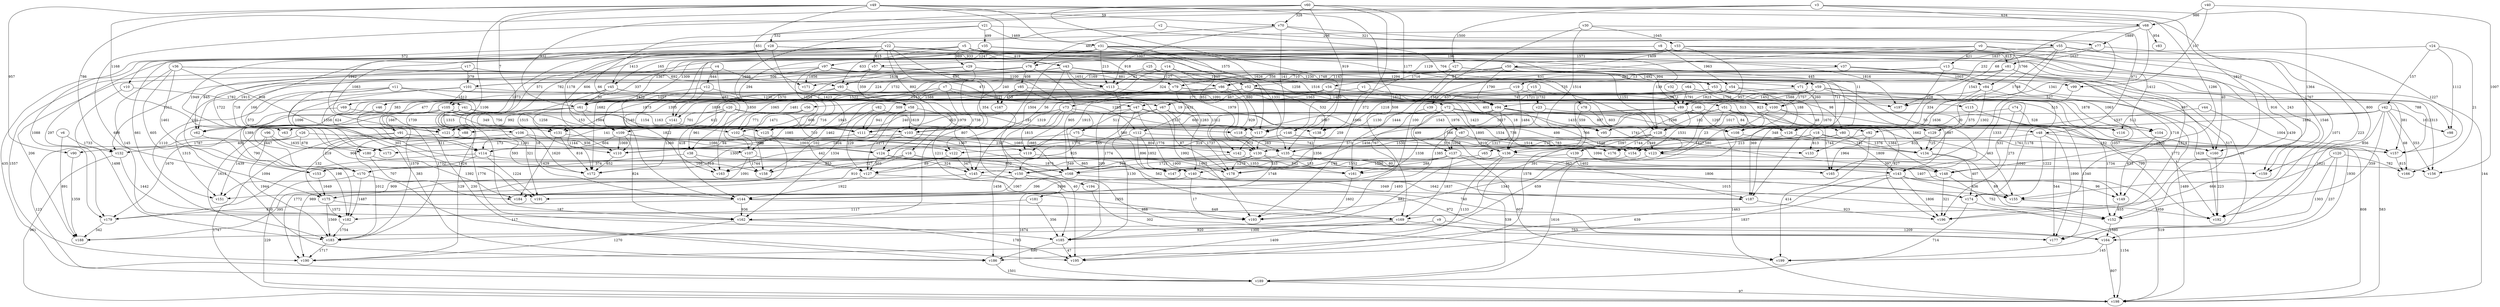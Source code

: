 digraph G {
	v11->v151 [label=1110]
	v182->v183 [label=1754]
	v107->v151 [label=1091]
	v170->v182 [label=1487]
	v50->v152 [label=517]
	v42->v109 [label=20]
	v75->v134 [label=576]
	v53->v108 [label=188]
	v51->v128 [label=182]
	v24->v166 [label=21]
	v45->v61 [label=50]
	v92->v199 [label=414]
	v36->v121 [label=908]
	v16->v147 [label=1875]
	v180->v184 [label=1392]
	v8->v81 [label=813]
	v69->v151 [label=1315]
	v150->v191 [label=1067]
	v122->v145 [label=347]
	v54->v187 [label=369]
	v43->v62 [label=1913]
	v71->v176 [label=1670]
	v152->v164 [label=1580]
	v128->v155 [label=397]
	v72->v176 [label=738]
	v26->v135 [label=1291]
	v120->v164 [label=237]
	v150->v189 [label=1674]
	v73->v88 [label=1471]
	v174->v189 [label=714]
	v67->v88 [label=240]
	v168->v174 [label=1642]
	v51->v198 [label=1463]
	v47->v165 [label=1744]
	v59->v100 [label=1260]
	v18->v123 [label=213]
	v22->v131 [label=571]
	v82->v117 [label=181]
	v85->v197 [label=1612]
	v31->v189 [label=435]
	v3->v68 [label=634]
	v146->v176 [label=1910]
	v114->v143 [label=842]
	v22->v57 [label=615]
	v61->v190 [label=129]
	v17->v62 [label=845]
	v112->v147 [label=896]
	v74->v111 [label=1543]
	v27->v34 [label=1716]
	v115->v152 [label=1734]
	v181->v182 [label=1117]
	v55->v76 [label=1837]
	v31->v179 [label=297]
	v59->v174 [label=1178]
	v35->v199 [label=16]
	v79->v107 [label=1945]
	v105->v117 [label=1154]
	v89->v117 [label=1817]
	v97->v161 [label=1312]
	v131->v176 [label=1085]
	v29->v53 [label=1230]
	v26->v189 [label=123]
	v67->v111 [label=923]
	v3->v163 [label=66]
	v103->v163 [label=442]
	v155->v192 [label=1959]
	v34->v116 [label=515]
	v114->v153 [label=1424]
	v136->v159 [label=1040]
	v31->v37 [label=1571]
	v100->v129 [label=48]
	v19->v136 [label=1484]
	v86->v103 [label=1504]
	v129->v134 [label=725]
	v123->v162 [label=1343]
	v170->v198 [label=229]
	v60->v117 [label=919]
	v70->v76 [label=485]
	v52->v72 [label=1400]
	v76->v168 [label=905]
	v77->v81 [label=1637]
	v78->v95 [label=559]
	v112->v145 [label=1774]
	v130->v168 [label=1721]
	v5->v182 [label=661]
	v153->v175 [label=1649]
	v105->v118 [label=1258]
	v141->v155 [label=463]
	v106->v124 [label=1086]
	v109->v110 [label=1069]
	v43->v86 [label=1127]
	v14->v73 [label=324]
	v115->v129 [label=575]
	v2->v55 [label=206]
	v60->v132 [label=786]
	v50->v52 [label=84]
	v36->v182 [label=145]
	v11->v191 [label=301]
	v31->v109 [label=337]
	v58->v103 [label=1619]
	v48->v157 [label=1860]
	v55->v155 [label=1546]
	v96->v173 [label=1635]
	v92->v165 [label=1964]
	v40->v99 [label=107]
	v137->v147 [label=149]
	v43->v94 [label=1516]
	v61->v118 [label=1163]
	v8->v61 [label=1367]
	v71->v100 [label=1757]
	v4->v47 [label=471]
	v0->v39 [label=631]
	v72->v164 [label=1930]
	v175->v193 [label=187]
	v106->v172 [label=1620]
	v49->v70 [label=59]
	v68->v197 [label=68]
	v5->v135 [label=1331]
	v27->v86 [label=710]
	v84->v104 [label=1063]
	v80->v134 [label=1376]
	v148->v152 [label=752]
	v42->v152 [label=359]
	v3->v27 [label=1500]
	v146->v190 [label=989]
	v25->v142 [label=1979]
	v65->v147 [label=1552]
	v31->v113 [label=213]
	v164->v199 [label=145]
	v47->v121 [label=716]
	v49->v171 [label=651]
	v7->v115 [label=1091]
	v76->v85 [label=408]
	v105->v170 [label=1447]
	v7->v136 [label=18]
	v40->v156 [label=1007]
	v29->v198 [label=1489]
	v144->v179 [label=910]
	v61->v172 [label=1144]
	v30->v136 [label=1514]
	v139->v140 [label=1500]
	v91->v148 [label=1094]
	v12->v58 [label=1230]
	v5->v198 [label=144]
	v47->v178 [label=87]
	v140->v175 [label=1996]
	v60->v193 [label=372]
	v42->v95 [label=1537]
	v35->v97 [label=1247]
	v50->v156 [label=313]
	v102->v124 [label=1003]
	v108->v185 [label=659]
	v136->v189 [label=539]
	v96->v183 [label=1944]
	v118->v135 [label=283]
	v15->v138 [label=1218]
	v11->v67 [label=482]
	v3->v148 [label=1364]
	v7->v102 [label=1481]
	v24->v57 [label=196]
	v33->v154 [label=957]
	v0->v172 [label=1682]
	v33->v196 [label=1439]
	v41->v154 [label=1534]
	v31->v93 [label=633]
	v31->v146 [label=1258]
	v45->v110 [label=1515]
	v48->v177 [label=544]
	v57->v58 [label=359]
	v87->v137 [label=1059]
	v56->v102 [label=771]
	v55->v131 [label=782]
	v22->v128 [label=735]
	v49->v162 [label=1106]
	v2->v10 [label=572]
	v53->v62 [label=383]
	v162->v195 [label=1785]
	v142->v152 [label=1015]
	v58->v158 [label=102]
	v21->v31 [label=1469]
	v47->v75 [label=511]
	v169->v177 [label=753]
	v70->v117 [label=141]
	v84->v94 [label=1452]
	v72->v103 [label=600]
	v31->v130 [label=851]
	v121->v175 [label=132]
	v22->v79 [label=918]
	v54->v111 [label=509]
	v130->v178 [label=1279]
	v13->v126 [label=228]
	v16->v165 [label=1353]
	v135->v174 [label=1806]
	v57->v171 [label=1856]
	v32->v89 [label=1]
	v0->v71 [label=232]
	v42->v98 [label=1612]
	v149->v152 [label=855]
	v128->v139 [label=1097]
	v54->v196 [label=273]
	v143->v155 [label=436]
	v111->v119 [label=1367]
	v42->v159 [label=856]
	v49->v169 [label=508]
	v7->v124 [label=1979]
	v124->v127 [label=503]
	v54->v67 [label=1721]
	v148->v196 [label=321]
	v23->v92 [label=84]
	v33->v159 [label=243]
	v122->v127 [label=89]
	v179->v188 [label=342]
	v67->v148 [label=1384]
	v96->v151 [label=1439]
	v6->v132 [label=1733]
	v105->v125 [label=756]
	v1->v185 [label=209]
	v58->v195 [label=40]
	v131->v172 [label=816]
	v69->v111 [label=349]
	v59->v192 [label=1629]
	v12->v163 [label=1822]
	v90->v188 [label=1359]
	v105->v186 [label=230]
	v108->v157 [label=182]
	v0->v13 [label=421]
	v79->v100 [label=1563]
	v35->v128 [label=139]
	v170->v195 [label=117]
	v119->v163 [label=327]
	v81->v110 [label=1395]
	v107->v149 [label=1407]
	v141->v183 [label=1613]
	v94->v108 [label=887]
	v185->v195 [label=47]
	v14->v118 [label=880]
	v7->v16 [label=1738]
	v89->v118 [label=1087]
	v64->v89 [label=1791]
	v21->v78 [label=704]
	v49->v145 [label=240]
	v53->v104 [label=1878]
	v186->v189 [label=1501]
	v140->v193 [label=17]
	v28->v111 [label=1178]
	v86->v130 [label=929]
	v181->v185 [label=356]
	v41->v185 [label=1776]
	v94->v123 [label=766]
	v52->v162 [label=1334]
	v33->v50 [label=1409]
	v141->v172 [label=1360]
	v20->v121 [label=612]
	v113->v131 [label=1873]
	v183->v190 [label=1717]
	v162->v190 [label=1270]
	v10->v41 [label=1782]
	v16->v158 [label=853]
	v128->v135 [label=1530]
	v59->v143 [label=1987]
	v72->v136 [label=1895]
	v37->v171 [label=356]
	v9->v188 [label=920]
	v40->v68 [label=986]
	v36->v153 [label=1461]
	v169->v195 [label=1409]
	v175->v183 [label=1569]
	v3->v160 [label=1910]
	v30->v33 [label=1045]
	v52->v183 [label=1579]
	v92->v130 [label=110]
	v50->v101 [label=1169]
	v144->v169 [label=648]
	v150->v177 [label=468]
	v66->v108 [label=1297]
	v11->v136 [label=1423]
	v113->v157 [label=381]
	v16->v170 [label=166]
	v132->v198 [label=961]
	v28->v45 [label=1413]
	v52->v138 [label=532]
	v61->v191 [label=321]
	v57->v71 [label=881]
	v120->v177 [label=1303]
	v160->v192 [label=223]
	v24->v98 [label=1112]
	v29->v38 [label=1065]
	v136->v195 [label=1133]
	v73->v119 [label=1815]
	v41->v121 [label=1667]
	v58->v127 [label=1271]
	v81->v155 [label=1718]
	v50->v94 [label=1790]
	v114->v198 [label=1747]
	v20->v142 [label=710]
	v81->v86 [label=13]
	v25->v113 [label=42]
	v96->v158 [label=906]
	v9->v164 [label=1209]
	v49->v117 [label=1575]
	v34->v56 [label=467]
	v137->v178 [label=288]
	v89->v154 [label=1531]
	v18->v133 [label=813]
	v29->v185 [label=1211]
	v93->v127 [label=1462]
	v105->v131 [label=1315]
	v20->v104 [label=1433]
	v103->v123 [label=742]
	v137->v199 [label=607]
	v109->v114 [label=604]
	v21->v28 [label=532]
	v80->v173 [label=1776]
	v30->v48 [label=971]
	v137->v198 [label=519]
	v101->v186 [label=383]
	v91->v179 [label=1094]
	v0->v192 [label=1071]
	v62->v182 [label=198]
	v45->v112 [label=1285]
	v31->v159 [label=916]
	v120->v193 [label=666]
	v74->v116 [label=528]
	v76->v132 [label=1311]
	v38->v177 [label=740]
	v43->v157 [label=788]
	v33->v144 [label=1140]
	v109->v122 [label=708]
	v111->v114 [label=94]
	v131->v184 [label=1429]
	v27->v187 [label=348]
	v5->v126 [label=11]
	v124->v145 [label=324]
	v88->v183 [label=1012]
	v38->v170 [label=374]
	v44->v116 [label=512]
	v27->v99 [label=445]
	v57->v126 [label=711]
	v17->v143 [label=50]
	v39->v161 [label=767]
	v104->v149 [label=633]
	v157->v166 [label=815]
	v20->v38 [label=961]
	v34->v144 [label=418]
	v5->v43 [label=419]
	v28->v43 [label=933]
	v77->v79 [label=1129]
	v47->v140 [label=1776]
	v113->v147 [label=580]
	v132->v162 [label=1442]
	v58->v111 [label=941]
	v101->v108 [label=513]
	v19->v47 [label=637]
	v34->v141 [label=1221]
	v91->v170 [label=219]
	v28->v124 [label=1423]
	v124->v194 [label=832]
	v102->v172 [label=1300]
	v5->v29 [label=989]
	v27->v161 [label=1444]
	v54->v89 [label=1823]
	v51->v196 [label=827]
	v110->v172 [label=652]
	v33->v61 [label=1309]
	v107->v158 [label=1744]
	v25->v153 [label=101]
	v21->v35 [label=499]
	v43->v141 [label=1732]
	v126->v135 [label=1317]
	v23->v147 [label=573]
	v106->v180 [label=511]
	v154->v189 [label=1616]
	v93->v138 [label=19]
	v73->v186 [label=1458]
	v164->v198 [label=807]
	v30->v193 [label=100]
	v12->v69 [label=1470]
	v97->v125 [label=1659]
	v22->v168 [label=354]
	v20->v179 [label=1670]
	v13->v19 [label=385]
	v128->v154 [label=1349]
	v13->v98 [label=1767]
	v67->v127 [label=545]
	v70->v77 [label=321]
	v94->v137 [label=166]
	v144->v162 [label=936]
	v59->v89 [label=1588]
	v21->v125 [label=1698]
	v41->v103 [label=153]
	v37->v160 [label=987]
	v185->v186 [label=690]
	v11->v144 [label=18]
	v46->v91 [label=624]
	v45->v114 [label=1358]
	v79->v182 [label=790]
	v123->v156 [label=1021]
	v29->v173 [label=718]
	v53->v61 [label=1943]
	v45->v94 [label=277]
	v81->v197 [label=1543]
	v38->v163 [label=313]
	v94->v114 [label=141]
	v64->v91 [label=477]
	v180->v184 [label=707]
	v175->v182 [label=1572]
	v101->v114 [label=1096]
	v87->v154 [label=1514]
	v146->v187 [label=367]
	v70->v113 [label=1007]
	v49->v109 [label=7]
	v33->v84 [label=1766]
	v94->v126 [label=1298]
	v49->v63 [label=1168]
	v75->v90 [label=400]
	v130->v148 [label=80]
	v5->v150 [label=166]
	v143->v190 [label=639]
	v148->v175 [label=1493]
	v55->v126 [label=1748]
	v82->v127 [label=229]
	v13->v93 [label=1143]
	v68->v121 [label=1942]
	v161->v193 [label=1602]
	v189->v198 [label=97]
	v67->v178 [label=1737]
	v28->v89 [label=994]
	v79->v95 [label=403]
	v97->v113 [label=1100]
	v22->v109 [label=606]
	v48->v174 [label=1222]
	v60->v138 [label=1177]
	v19->v100 [label=96]
	v50->v61 [label=224]
	v51->v123 [label=23]
	v150->v188 [label=395]
	v129->v136 [label=832]
	v1->v51 [label=1561]
	v59->v131 [label=1858]
	v16->v155 [label=562]
	v128->v176 [label=1744]
	v73->v169 [label=865]
	v84->v134 [label=1302]
	v94->v144 [label=1338]
	v57->v180 [label=1722]
	v42->v92 [label=1882]
	v120->v166 [label=782]
	v117->v142 [label=373]
	v66->v198 [label=583]
	v99->v143 [label=1333]
	v7->v46 [label=1570]
	v101->v105 [label=1512]
	v18->v143 [label=1809]
	v142->v150 [label=948]
	v73->v168 [label=1885]
	v135->v153 [label=549]
	v143->v196 [label=1806]
	v86->v100 [label=747]
	v140->v187 [label=1049]
	v127->v193 [label=1955]
	v14->v52 [label=1040]
	v100->v177 [label=1340]
	v49->v90 [label=957]
	v134->v152 [label=89]
	v16->v184 [label=910]
	v53->v80 [label=98]
	v4->v190 [label=1557]
	v134->v174 [label=407]
	v20->v48 [label=1666]
	v76->v93 [label=1638]
	v8->v160 [label=40]
	v15->v149 [label=1057]
	v60->v135 [label=1748]
	v86->v170 [label=1389]
	v109->v162 [label=824]
	v4->v12 [label=644]
	v169->v185 [label=1300]
	v22->v197 [label=1816]
	v43->v113 [label=1651]
	v42->v156 [label=553]
	v125->v133 [label=238]
	v136->v183 [label=882]
	v105->v106 [label=1739]
	v94->v130 [label=259]
	v91->v107 [label=936]
	v10->v183 [label=1498]
	v68->v83 [label=954]
	v64->v192 [label=1772]
	v97->v101 [label=506]
	v77->v192 [label=223]
	v66->v169 [label=391]
	v11->v173 [label=573]
	v60->v61 [label=931]
	v36->v108 [label=1759]
	v8->v180 [label=1949]
	v20->v63 [label=701]
	v137->v150 [label=533]
	v15->v23 [label=1732]
	v48->v122 [label=319]
	v25->v59 [label=1294]
	v103->v110 [label=1604]
	v73->v117 [label=1327]
	v94->v198 [label=808]
	v75->v150 [label=925]
	v143->v186 [label=1837]
	v127->v144 [label=1922]
	v47->v185 [label=1130]
	v70->v133 [label=1341]
	v80->v176 [label=1427]
	v137->v169 [label=1837]
	v39->v87 [label=1976]
	v100->v128 [label=1017]
	v187->v196 [label=923]
	v22->v179 [label=1088]
	v22->v167 [label=657]
	v24->v42 [label=157]
	v84->v126 [label=334]
	v121->v172 [label=593]
	v126->v134 [label=181]
	v55->v187 [label=1636]
	v8->v54 [label=1963]
	v3->v186 [label=688]
	v112->v140 [label=1852]
	v74->v148 [label=531]
	v60->v148 [label=1286]
	v31->v104 [label=1412]
	v28->v110 [label=1073]
	v35->v125 [label=294]
	v68->v77 [label=1889]
	v36->v175 [label=605]
	v79->v112 [label=1432]
	v18->v160 [label=1761]
	v82->v110 [label=1085]
	v93->v105 [label=1057]
	v78->v123 [label=1741]
	v119->v178 [label=1465]
	v18->v65 [label=1546]
	v85->v141 [label=1588]
	v130->v181 [label=1748]
	v85->v167 [label=453]
	v44->v157 [label=1004]
	v81->v196 [label=1814]
	v50->v128 [label=1151]
	v138->v178 [label=1356]
	v52->v123 [label=603]
	v26->v132 [label=1787]
	v5->v94 [label=1626]
	v17->v101 [label=379]
	v71->v195 [label=1578]
	v168->v184 [label=396]
	v52->v119 [label=1915]
	v59->v183 [label=1732]
	v67->v123 [label=498]
	v26->v180 [label=678]
	v125->v190 [label=1772]
	v100->v161 [label=580]
	v194->v199 [label=302]
	v145->v164 [label=972]
	v36->v93 [label=692]
	v56->v158 [label=663]
	v68->v165 [label=527]
	v89->v192 [label=799]
	v60->v70 [label=328]
	v135->v161 [label=133]
	v103->v130 [label=804]
	v50->v109 [label=1522]
	v5->v45 [label=165]
	v51->v134 [label=1662]
	v66->v144 [label=1385]
	v145->v151 [label=909]
	v97->v188 [label=206]
	v73->v102 [label=608]
	v85->v193 [label=1992]
	v22->v103 [label=892]
	v114->v191 [label=1224]
	v14->v145 [label=1319]
	v61->v102 [label=1984]
	v72->v137 [label=499]
	v89->v177 [label=1890]
	v143->v149 [label=96]
	v49->v192 [label=800]
	v42->v166 [label=68]
	v5->v88 [label=1083]
	v43->v122 [label=56]
	v37->v84 [label=1003]
	v72->v138 [label=1130]
	v109->v187 [label=1900]
	v146->v180 [label=173]
	v33->v162 [label=807]
	v56->v62 [label=992]
	v139->v143 [label=1402]
	v34->v80 [label=923]
	v50->v53 [label=1492]
	v6->v188 [label=891]
	v174->v198 [label=1154]
	v112->v160 [label=783]
	v55->v157 [label=1227]
	v43->v140 [label=1283]
	v51->v168 [label=1456]
	v4->v107 [label=1850]
}
